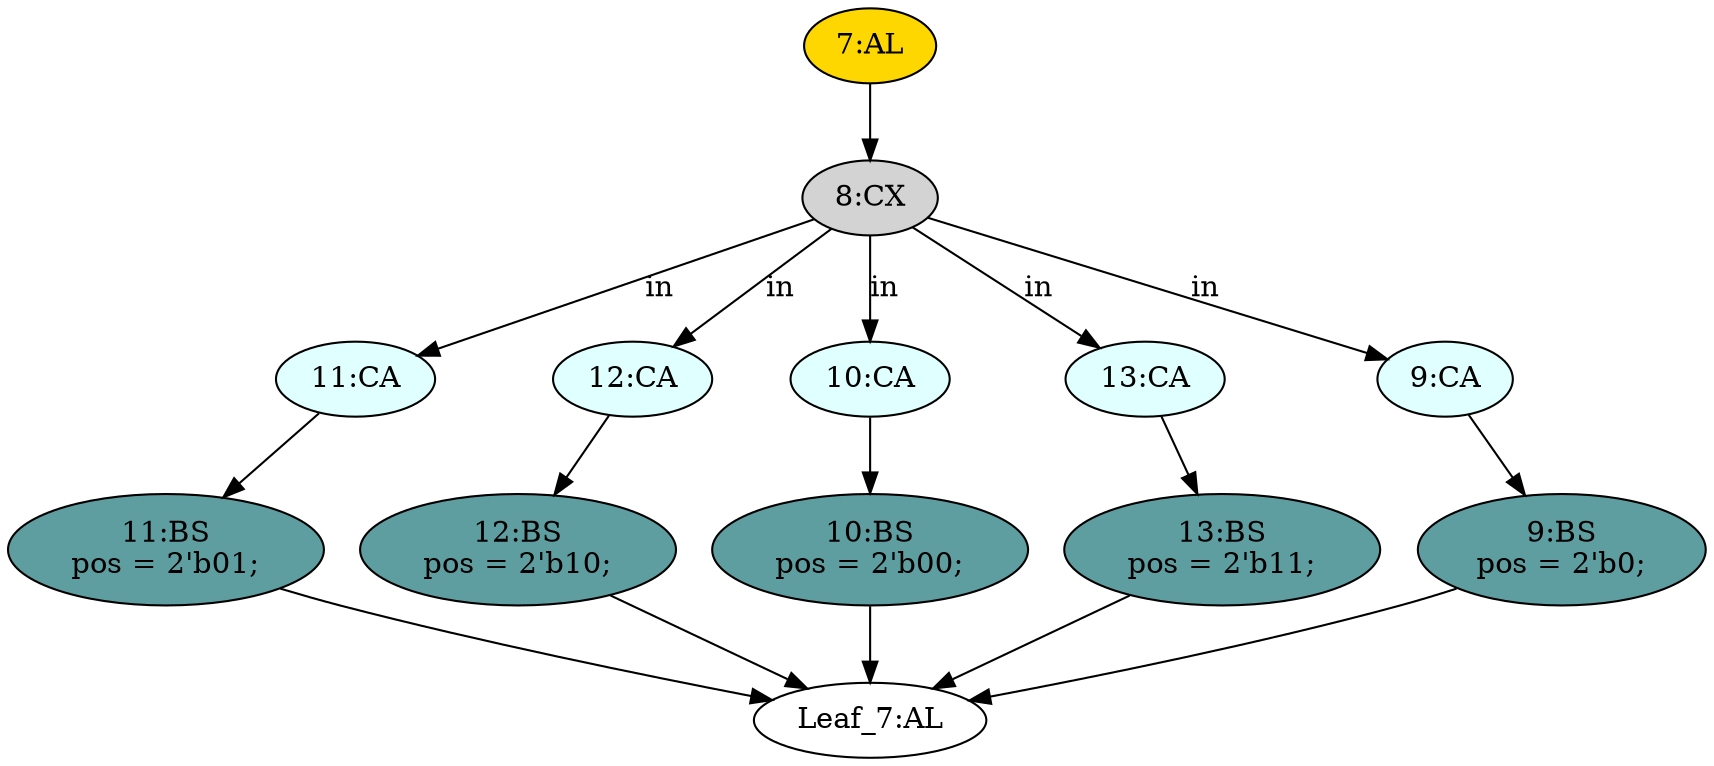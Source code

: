 strict digraph "" {
	node [label="\N"];
	"11:CA"	[ast="<pyverilog.vparser.ast.Case object at 0x7fe7c793c790>",
		fillcolor=lightcyan,
		label="11:CA",
		statements="[]",
		style=filled,
		typ=Case];
	"11:BS"	[ast="<pyverilog.vparser.ast.BlockingSubstitution object at 0x7fe7c793cd90>",
		fillcolor=cadetblue,
		label="11:BS
pos = 2'b01;",
		statements="[<pyverilog.vparser.ast.BlockingSubstitution object at 0x7fe7c793cd90>]",
		style=filled,
		typ=BlockingSubstitution];
	"11:CA" -> "11:BS"	[cond="[]",
		lineno=None];
	"Leaf_7:AL"	[def_var="['pos']",
		label="Leaf_7:AL"];
	"8:CX"	[ast="<pyverilog.vparser.ast.CasexStatement object at 0x7fe7c793ce10>",
		fillcolor=lightgray,
		label="8:CX",
		statements="[]",
		style=filled,
		typ=CasexStatement];
	"8:CX" -> "11:CA"	[cond="['in']",
		label=in,
		lineno=8];
	"12:CA"	[ast="<pyverilog.vparser.ast.Case object at 0x7fe7c9083b90>",
		fillcolor=lightcyan,
		label="12:CA",
		statements="[]",
		style=filled,
		typ=Case];
	"8:CX" -> "12:CA"	[cond="['in']",
		label=in,
		lineno=8];
	"10:CA"	[ast="<pyverilog.vparser.ast.Case object at 0x7fe7c90839d0>",
		fillcolor=lightcyan,
		label="10:CA",
		statements="[]",
		style=filled,
		typ=Case];
	"8:CX" -> "10:CA"	[cond="['in']",
		label=in,
		lineno=8];
	"13:CA"	[ast="<pyverilog.vparser.ast.Case object at 0x7fe7c9083d90>",
		fillcolor=lightcyan,
		label="13:CA",
		statements="[]",
		style=filled,
		typ=Case];
	"8:CX" -> "13:CA"	[cond="['in']",
		label=in,
		lineno=8];
	"9:CA"	[ast="<pyverilog.vparser.ast.Case object at 0x7fe7c9083210>",
		fillcolor=lightcyan,
		label="9:CA",
		statements="[]",
		style=filled,
		typ=Case];
	"8:CX" -> "9:CA"	[cond="['in']",
		label=in,
		lineno=8];
	"9:BS"	[ast="<pyverilog.vparser.ast.BlockingSubstitution object at 0x7fe7c9083290>",
		fillcolor=cadetblue,
		label="9:BS
pos = 2'b0;",
		statements="[<pyverilog.vparser.ast.BlockingSubstitution object at 0x7fe7c9083290>]",
		style=filled,
		typ=BlockingSubstitution];
	"9:BS" -> "Leaf_7:AL"	[cond="[]",
		lineno=None];
	"10:BS"	[ast="<pyverilog.vparser.ast.BlockingSubstitution object at 0x7fe7c9083a50>",
		fillcolor=cadetblue,
		label="10:BS
pos = 2'b00;",
		statements="[<pyverilog.vparser.ast.BlockingSubstitution object at 0x7fe7c9083a50>]",
		style=filled,
		typ=BlockingSubstitution];
	"10:BS" -> "Leaf_7:AL"	[cond="[]",
		lineno=None];
	"12:BS"	[ast="<pyverilog.vparser.ast.BlockingSubstitution object at 0x7fe7c9083c10>",
		fillcolor=cadetblue,
		label="12:BS
pos = 2'b10;",
		statements="[<pyverilog.vparser.ast.BlockingSubstitution object at 0x7fe7c9083c10>]",
		style=filled,
		typ=BlockingSubstitution];
	"12:CA" -> "12:BS"	[cond="[]",
		lineno=None];
	"10:CA" -> "10:BS"	[cond="[]",
		lineno=None];
	"12:BS" -> "Leaf_7:AL"	[cond="[]",
		lineno=None];
	"13:BS"	[ast="<pyverilog.vparser.ast.BlockingSubstitution object at 0x7fe7c9083e10>",
		fillcolor=cadetblue,
		label="13:BS
pos = 2'b11;",
		statements="[<pyverilog.vparser.ast.BlockingSubstitution object at 0x7fe7c9083e10>]",
		style=filled,
		typ=BlockingSubstitution];
	"13:BS" -> "Leaf_7:AL"	[cond="[]",
		lineno=None];
	"13:CA" -> "13:BS"	[cond="[]",
		lineno=None];
	"11:BS" -> "Leaf_7:AL"	[cond="[]",
		lineno=None];
	"9:CA" -> "9:BS"	[cond="[]",
		lineno=None];
	"7:AL"	[ast="<pyverilog.vparser.ast.Always object at 0x7fe7c9099050>",
		clk_sens=False,
		fillcolor=gold,
		label="7:AL",
		sens="[]",
		statements="[]",
		style=filled,
		typ=Always,
		use_var="['in']"];
	"7:AL" -> "8:CX"	[cond="[]",
		lineno=None];
}
